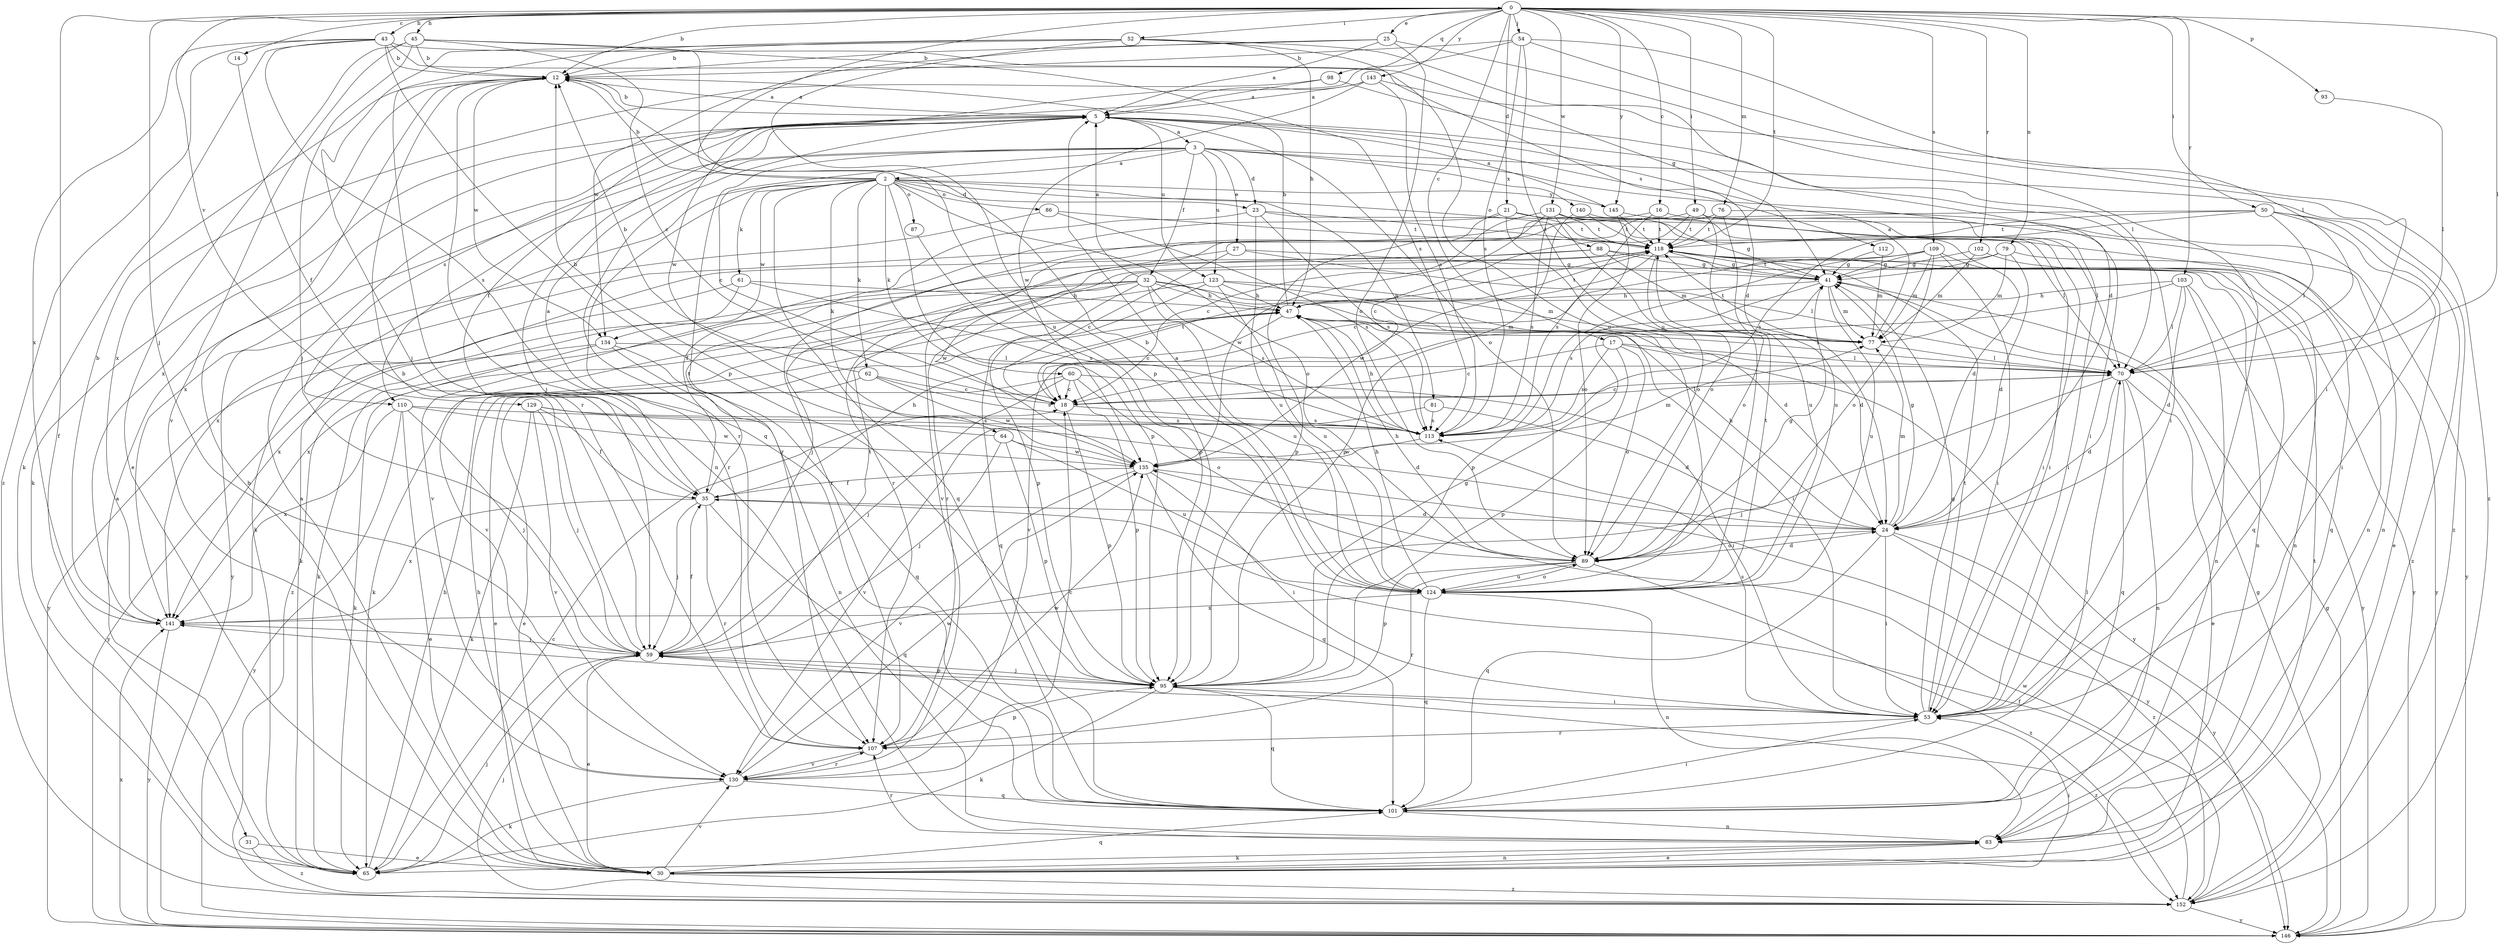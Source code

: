 strict digraph  {
0;
2;
3;
5;
12;
14;
16;
17;
18;
21;
23;
24;
25;
27;
30;
31;
32;
35;
41;
43;
45;
47;
49;
50;
52;
53;
54;
59;
60;
61;
62;
64;
65;
70;
76;
77;
79;
81;
83;
86;
87;
88;
89;
93;
95;
98;
101;
102;
103;
107;
109;
110;
112;
113;
118;
123;
124;
129;
130;
131;
134;
135;
140;
141;
143;
145;
146;
152;
0 -> 12  [label=b];
0 -> 14  [label=c];
0 -> 16  [label=c];
0 -> 17  [label=c];
0 -> 21  [label=d];
0 -> 25  [label=e];
0 -> 31  [label=f];
0 -> 43  [label=h];
0 -> 45  [label=h];
0 -> 49  [label=i];
0 -> 50  [label=i];
0 -> 52  [label=i];
0 -> 54  [label=j];
0 -> 59  [label=j];
0 -> 70  [label=l];
0 -> 76  [label=m];
0 -> 79  [label=n];
0 -> 93  [label=p];
0 -> 98  [label=q];
0 -> 102  [label=r];
0 -> 103  [label=r];
0 -> 109  [label=s];
0 -> 118  [label=t];
0 -> 129  [label=v];
0 -> 131  [label=w];
0 -> 143  [label=y];
0 -> 145  [label=y];
2 -> 0  [label=a];
2 -> 12  [label=b];
2 -> 23  [label=d];
2 -> 60  [label=k];
2 -> 61  [label=k];
2 -> 62  [label=k];
2 -> 64  [label=k];
2 -> 65  [label=k];
2 -> 81  [label=n];
2 -> 86  [label=o];
2 -> 87  [label=o];
2 -> 88  [label=o];
2 -> 89  [label=o];
2 -> 95  [label=p];
2 -> 101  [label=q];
2 -> 107  [label=r];
2 -> 134  [label=w];
2 -> 145  [label=y];
3 -> 2  [label=a];
3 -> 18  [label=c];
3 -> 23  [label=d];
3 -> 27  [label=e];
3 -> 32  [label=f];
3 -> 53  [label=i];
3 -> 107  [label=r];
3 -> 110  [label=s];
3 -> 123  [label=u];
3 -> 140  [label=x];
3 -> 141  [label=x];
3 -> 152  [label=z];
5 -> 3  [label=a];
5 -> 12  [label=b];
5 -> 53  [label=i];
5 -> 59  [label=j];
5 -> 89  [label=o];
5 -> 107  [label=r];
5 -> 110  [label=s];
5 -> 112  [label=s];
5 -> 123  [label=u];
5 -> 141  [label=x];
12 -> 5  [label=a];
12 -> 65  [label=k];
12 -> 83  [label=n];
12 -> 134  [label=w];
14 -> 35  [label=f];
16 -> 70  [label=l];
16 -> 107  [label=r];
16 -> 113  [label=s];
16 -> 118  [label=t];
17 -> 18  [label=c];
17 -> 70  [label=l];
17 -> 89  [label=o];
17 -> 95  [label=p];
17 -> 113  [label=s];
17 -> 146  [label=y];
18 -> 70  [label=l];
18 -> 95  [label=p];
18 -> 113  [label=s];
18 -> 118  [label=t];
21 -> 24  [label=d];
21 -> 35  [label=f];
21 -> 89  [label=o];
21 -> 95  [label=p];
21 -> 118  [label=t];
23 -> 70  [label=l];
23 -> 113  [label=s];
23 -> 118  [label=t];
23 -> 124  [label=u];
23 -> 130  [label=v];
24 -> 41  [label=g];
24 -> 47  [label=h];
24 -> 53  [label=i];
24 -> 77  [label=m];
24 -> 89  [label=o];
24 -> 101  [label=q];
24 -> 146  [label=y];
24 -> 152  [label=z];
25 -> 5  [label=a];
25 -> 12  [label=b];
25 -> 53  [label=i];
25 -> 89  [label=o];
25 -> 134  [label=w];
27 -> 18  [label=c];
27 -> 41  [label=g];
27 -> 59  [label=j];
27 -> 70  [label=l];
30 -> 5  [label=a];
30 -> 12  [label=b];
30 -> 47  [label=h];
30 -> 53  [label=i];
30 -> 83  [label=n];
30 -> 101  [label=q];
30 -> 118  [label=t];
30 -> 130  [label=v];
30 -> 152  [label=z];
31 -> 30  [label=e];
31 -> 152  [label=z];
32 -> 5  [label=a];
32 -> 24  [label=d];
32 -> 47  [label=h];
32 -> 53  [label=i];
32 -> 65  [label=k];
32 -> 101  [label=q];
32 -> 113  [label=s];
32 -> 124  [label=u];
32 -> 130  [label=v];
32 -> 141  [label=x];
35 -> 5  [label=a];
35 -> 24  [label=d];
35 -> 47  [label=h];
35 -> 59  [label=j];
35 -> 101  [label=q];
35 -> 107  [label=r];
35 -> 118  [label=t];
35 -> 141  [label=x];
41 -> 47  [label=h];
41 -> 77  [label=m];
41 -> 113  [label=s];
41 -> 118  [label=t];
41 -> 124  [label=u];
43 -> 12  [label=b];
43 -> 24  [label=d];
43 -> 41  [label=g];
43 -> 65  [label=k];
43 -> 95  [label=p];
43 -> 101  [label=q];
43 -> 141  [label=x];
43 -> 152  [label=z];
45 -> 12  [label=b];
45 -> 18  [label=c];
45 -> 30  [label=e];
45 -> 59  [label=j];
45 -> 113  [label=s];
45 -> 124  [label=u];
45 -> 130  [label=v];
47 -> 12  [label=b];
47 -> 18  [label=c];
47 -> 65  [label=k];
47 -> 70  [label=l];
47 -> 77  [label=m];
47 -> 118  [label=t];
49 -> 18  [label=c];
49 -> 53  [label=i];
49 -> 83  [label=n];
49 -> 118  [label=t];
49 -> 124  [label=u];
49 -> 130  [label=v];
50 -> 30  [label=e];
50 -> 53  [label=i];
50 -> 70  [label=l];
50 -> 113  [label=s];
50 -> 118  [label=t];
50 -> 141  [label=x];
50 -> 152  [label=z];
52 -> 12  [label=b];
52 -> 24  [label=d];
52 -> 47  [label=h];
52 -> 59  [label=j];
52 -> 95  [label=p];
52 -> 107  [label=r];
52 -> 124  [label=u];
53 -> 41  [label=g];
53 -> 59  [label=j];
53 -> 107  [label=r];
53 -> 113  [label=s];
53 -> 118  [label=t];
54 -> 12  [label=b];
54 -> 53  [label=i];
54 -> 70  [label=l];
54 -> 113  [label=s];
54 -> 124  [label=u];
54 -> 135  [label=w];
59 -> 12  [label=b];
59 -> 30  [label=e];
59 -> 35  [label=f];
59 -> 95  [label=p];
59 -> 118  [label=t];
60 -> 18  [label=c];
60 -> 30  [label=e];
60 -> 53  [label=i];
60 -> 59  [label=j];
60 -> 89  [label=o];
60 -> 95  [label=p];
61 -> 47  [label=h];
61 -> 113  [label=s];
61 -> 146  [label=y];
61 -> 152  [label=z];
62 -> 12  [label=b];
62 -> 18  [label=c];
62 -> 30  [label=e];
62 -> 113  [label=s];
62 -> 135  [label=w];
64 -> 12  [label=b];
64 -> 59  [label=j];
64 -> 95  [label=p];
64 -> 124  [label=u];
64 -> 135  [label=w];
65 -> 5  [label=a];
65 -> 18  [label=c];
65 -> 47  [label=h];
65 -> 59  [label=j];
70 -> 18  [label=c];
70 -> 24  [label=d];
70 -> 30  [label=e];
70 -> 59  [label=j];
70 -> 83  [label=n];
70 -> 101  [label=q];
76 -> 107  [label=r];
76 -> 118  [label=t];
76 -> 124  [label=u];
76 -> 146  [label=y];
77 -> 5  [label=a];
77 -> 70  [label=l];
77 -> 118  [label=t];
79 -> 24  [label=d];
79 -> 41  [label=g];
79 -> 77  [label=m];
79 -> 107  [label=r];
79 -> 146  [label=y];
81 -> 24  [label=d];
81 -> 113  [label=s];
81 -> 130  [label=v];
83 -> 30  [label=e];
83 -> 65  [label=k];
83 -> 107  [label=r];
86 -> 113  [label=s];
86 -> 118  [label=t];
86 -> 146  [label=y];
87 -> 95  [label=p];
88 -> 41  [label=g];
88 -> 65  [label=k];
88 -> 77  [label=m];
88 -> 83  [label=n];
88 -> 135  [label=w];
89 -> 24  [label=d];
89 -> 41  [label=g];
89 -> 47  [label=h];
89 -> 95  [label=p];
89 -> 107  [label=r];
89 -> 124  [label=u];
89 -> 152  [label=z];
93 -> 70  [label=l];
95 -> 41  [label=g];
95 -> 53  [label=i];
95 -> 59  [label=j];
95 -> 65  [label=k];
95 -> 101  [label=q];
95 -> 141  [label=x];
95 -> 152  [label=z];
98 -> 5  [label=a];
98 -> 70  [label=l];
98 -> 141  [label=x];
101 -> 53  [label=i];
101 -> 70  [label=l];
101 -> 83  [label=n];
102 -> 41  [label=g];
102 -> 77  [label=m];
102 -> 101  [label=q];
103 -> 24  [label=d];
103 -> 47  [label=h];
103 -> 70  [label=l];
103 -> 83  [label=n];
103 -> 130  [label=v];
103 -> 146  [label=y];
107 -> 95  [label=p];
107 -> 130  [label=v];
107 -> 135  [label=w];
109 -> 18  [label=c];
109 -> 41  [label=g];
109 -> 53  [label=i];
109 -> 77  [label=m];
109 -> 83  [label=n];
109 -> 89  [label=o];
109 -> 95  [label=p];
110 -> 30  [label=e];
110 -> 59  [label=j];
110 -> 113  [label=s];
110 -> 135  [label=w];
110 -> 141  [label=x];
110 -> 146  [label=y];
112 -> 41  [label=g];
112 -> 77  [label=m];
113 -> 47  [label=h];
113 -> 135  [label=w];
118 -> 41  [label=g];
118 -> 89  [label=o];
118 -> 101  [label=q];
118 -> 135  [label=w];
118 -> 146  [label=y];
123 -> 24  [label=d];
123 -> 47  [label=h];
123 -> 77  [label=m];
123 -> 95  [label=p];
123 -> 124  [label=u];
123 -> 141  [label=x];
124 -> 5  [label=a];
124 -> 12  [label=b];
124 -> 47  [label=h];
124 -> 83  [label=n];
124 -> 89  [label=o];
124 -> 101  [label=q];
124 -> 118  [label=t];
124 -> 141  [label=x];
129 -> 24  [label=d];
129 -> 35  [label=f];
129 -> 59  [label=j];
129 -> 65  [label=k];
129 -> 113  [label=s];
129 -> 130  [label=v];
130 -> 18  [label=c];
130 -> 65  [label=k];
130 -> 101  [label=q];
130 -> 107  [label=r];
130 -> 135  [label=w];
131 -> 18  [label=c];
131 -> 41  [label=g];
131 -> 83  [label=n];
131 -> 89  [label=o];
131 -> 113  [label=s];
131 -> 118  [label=t];
131 -> 135  [label=w];
134 -> 65  [label=k];
134 -> 70  [label=l];
134 -> 83  [label=n];
134 -> 101  [label=q];
134 -> 146  [label=y];
135 -> 35  [label=f];
135 -> 53  [label=i];
135 -> 77  [label=m];
135 -> 101  [label=q];
135 -> 130  [label=v];
135 -> 146  [label=y];
140 -> 53  [label=i];
140 -> 95  [label=p];
140 -> 118  [label=t];
141 -> 12  [label=b];
141 -> 59  [label=j];
141 -> 146  [label=y];
143 -> 5  [label=a];
143 -> 35  [label=f];
143 -> 113  [label=s];
143 -> 135  [label=w];
143 -> 152  [label=z];
145 -> 5  [label=a];
145 -> 53  [label=i];
145 -> 89  [label=o];
145 -> 118  [label=t];
146 -> 41  [label=g];
146 -> 141  [label=x];
152 -> 35  [label=f];
152 -> 41  [label=g];
152 -> 59  [label=j];
152 -> 135  [label=w];
152 -> 146  [label=y];
}
